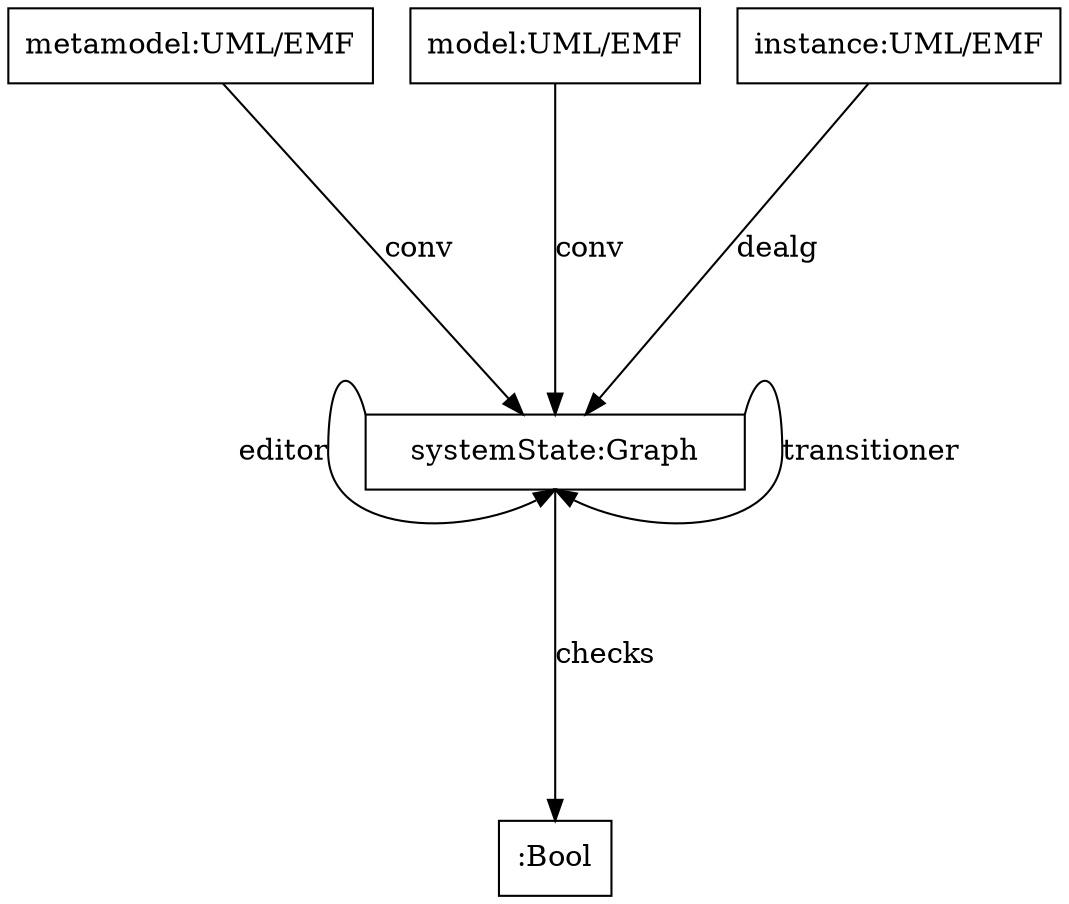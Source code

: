 /* Architecture of UML Reference Animator
   Greg O'Keefe, 9 May 2009
*/

digraph architecture {
    node [shape=box]
    ranksep=2

    ss [label = "   systemState:Graph   "]

    "metamodel:UML/EMF" -> ss [label=conv]
    "model:UML/EMF" -> ss [label=conv]
    "instance:UML/EMF" -> ss [label=dealg]
    ss -> ss [label=editor, tailport=nw, headport=s]
    ss -> ss [label=transitioner,tailport=ne, headport=s]
    ss -> ":Bool" [label=checks]
}